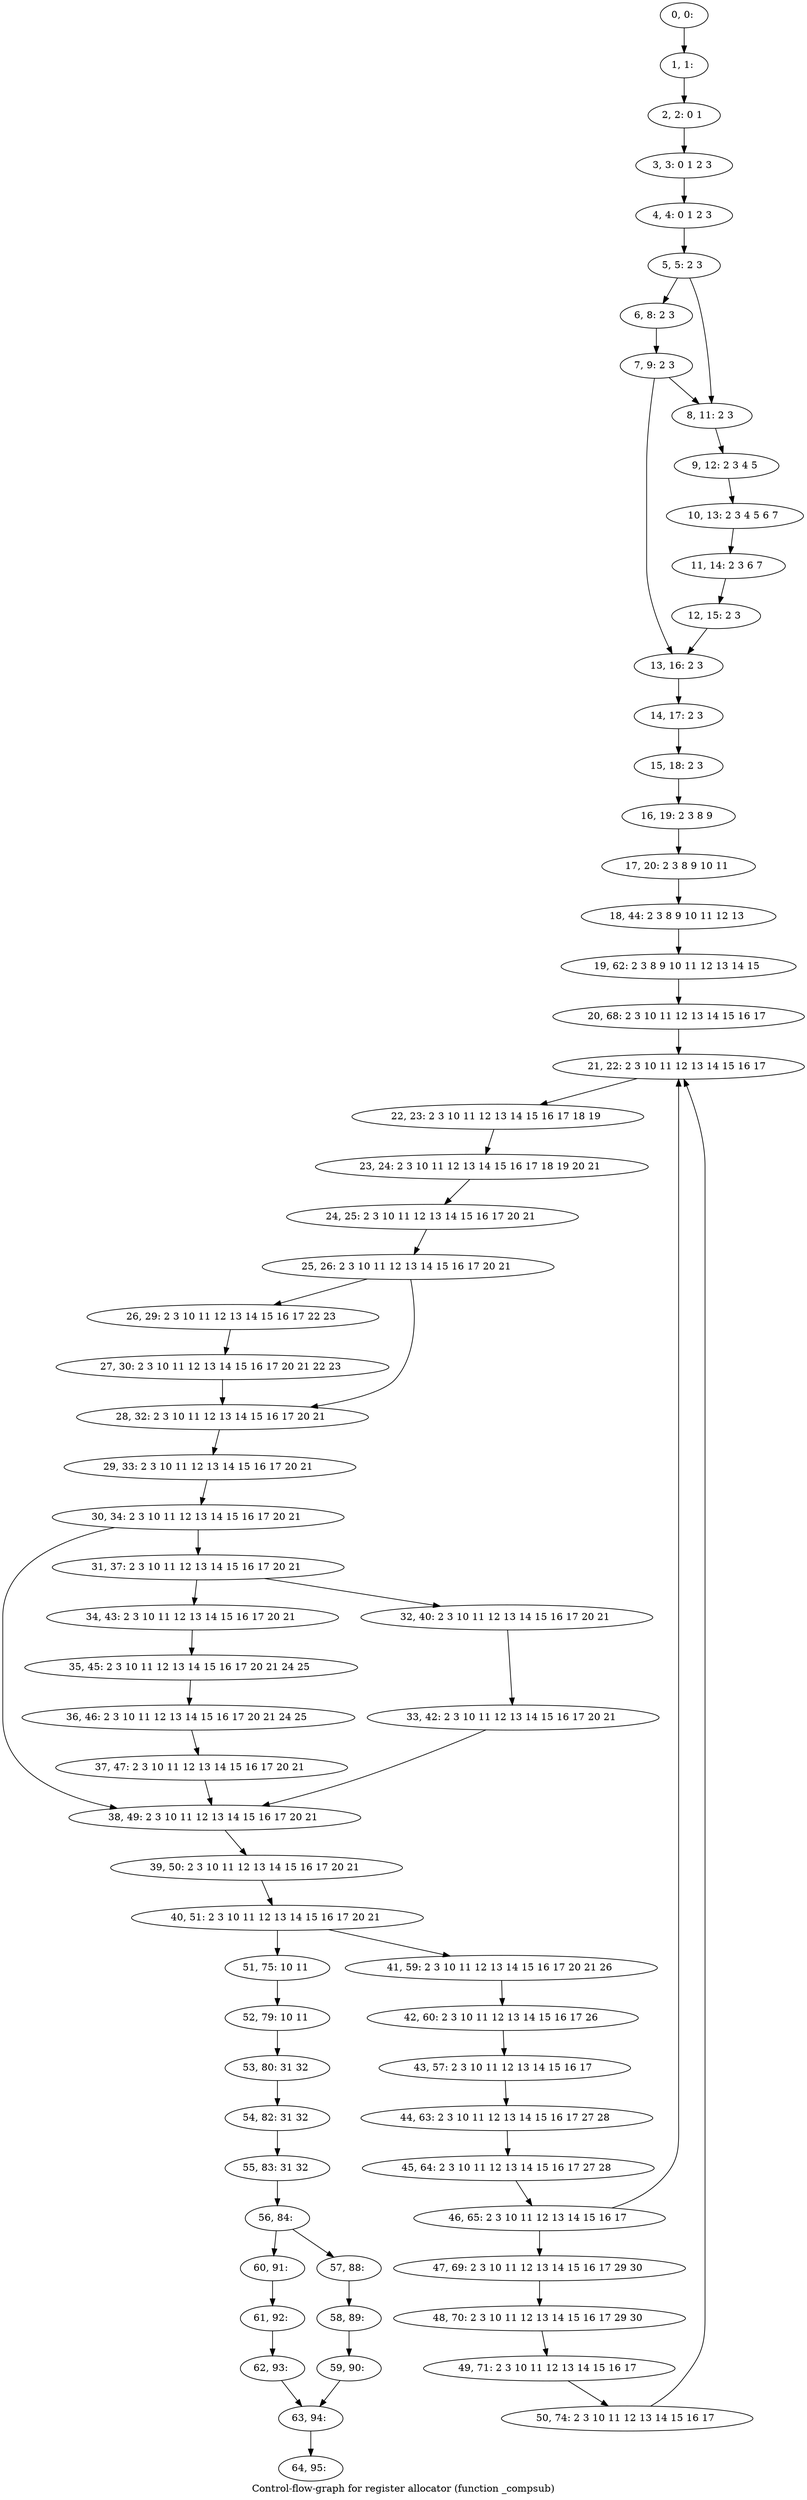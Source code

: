 digraph G {
graph [label="Control-flow-graph for register allocator (function _compsub)"]
0[label="0, 0: "];
1[label="1, 1: "];
2[label="2, 2: 0 1 "];
3[label="3, 3: 0 1 2 3 "];
4[label="4, 4: 0 1 2 3 "];
5[label="5, 5: 2 3 "];
6[label="6, 8: 2 3 "];
7[label="7, 9: 2 3 "];
8[label="8, 11: 2 3 "];
9[label="9, 12: 2 3 4 5 "];
10[label="10, 13: 2 3 4 5 6 7 "];
11[label="11, 14: 2 3 6 7 "];
12[label="12, 15: 2 3 "];
13[label="13, 16: 2 3 "];
14[label="14, 17: 2 3 "];
15[label="15, 18: 2 3 "];
16[label="16, 19: 2 3 8 9 "];
17[label="17, 20: 2 3 8 9 10 11 "];
18[label="18, 44: 2 3 8 9 10 11 12 13 "];
19[label="19, 62: 2 3 8 9 10 11 12 13 14 15 "];
20[label="20, 68: 2 3 10 11 12 13 14 15 16 17 "];
21[label="21, 22: 2 3 10 11 12 13 14 15 16 17 "];
22[label="22, 23: 2 3 10 11 12 13 14 15 16 17 18 19 "];
23[label="23, 24: 2 3 10 11 12 13 14 15 16 17 18 19 20 21 "];
24[label="24, 25: 2 3 10 11 12 13 14 15 16 17 20 21 "];
25[label="25, 26: 2 3 10 11 12 13 14 15 16 17 20 21 "];
26[label="26, 29: 2 3 10 11 12 13 14 15 16 17 22 23 "];
27[label="27, 30: 2 3 10 11 12 13 14 15 16 17 20 21 22 23 "];
28[label="28, 32: 2 3 10 11 12 13 14 15 16 17 20 21 "];
29[label="29, 33: 2 3 10 11 12 13 14 15 16 17 20 21 "];
30[label="30, 34: 2 3 10 11 12 13 14 15 16 17 20 21 "];
31[label="31, 37: 2 3 10 11 12 13 14 15 16 17 20 21 "];
32[label="32, 40: 2 3 10 11 12 13 14 15 16 17 20 21 "];
33[label="33, 42: 2 3 10 11 12 13 14 15 16 17 20 21 "];
34[label="34, 43: 2 3 10 11 12 13 14 15 16 17 20 21 "];
35[label="35, 45: 2 3 10 11 12 13 14 15 16 17 20 21 24 25 "];
36[label="36, 46: 2 3 10 11 12 13 14 15 16 17 20 21 24 25 "];
37[label="37, 47: 2 3 10 11 12 13 14 15 16 17 20 21 "];
38[label="38, 49: 2 3 10 11 12 13 14 15 16 17 20 21 "];
39[label="39, 50: 2 3 10 11 12 13 14 15 16 17 20 21 "];
40[label="40, 51: 2 3 10 11 12 13 14 15 16 17 20 21 "];
41[label="41, 59: 2 3 10 11 12 13 14 15 16 17 20 21 26 "];
42[label="42, 60: 2 3 10 11 12 13 14 15 16 17 26 "];
43[label="43, 57: 2 3 10 11 12 13 14 15 16 17 "];
44[label="44, 63: 2 3 10 11 12 13 14 15 16 17 27 28 "];
45[label="45, 64: 2 3 10 11 12 13 14 15 16 17 27 28 "];
46[label="46, 65: 2 3 10 11 12 13 14 15 16 17 "];
47[label="47, 69: 2 3 10 11 12 13 14 15 16 17 29 30 "];
48[label="48, 70: 2 3 10 11 12 13 14 15 16 17 29 30 "];
49[label="49, 71: 2 3 10 11 12 13 14 15 16 17 "];
50[label="50, 74: 2 3 10 11 12 13 14 15 16 17 "];
51[label="51, 75: 10 11 "];
52[label="52, 79: 10 11 "];
53[label="53, 80: 31 32 "];
54[label="54, 82: 31 32 "];
55[label="55, 83: 31 32 "];
56[label="56, 84: "];
57[label="57, 88: "];
58[label="58, 89: "];
59[label="59, 90: "];
60[label="60, 91: "];
61[label="61, 92: "];
62[label="62, 93: "];
63[label="63, 94: "];
64[label="64, 95: "];
0->1 ;
1->2 ;
2->3 ;
3->4 ;
4->5 ;
5->6 ;
5->8 ;
6->7 ;
7->8 ;
7->13 ;
8->9 ;
9->10 ;
10->11 ;
11->12 ;
12->13 ;
13->14 ;
14->15 ;
15->16 ;
16->17 ;
17->18 ;
18->19 ;
19->20 ;
20->21 ;
21->22 ;
22->23 ;
23->24 ;
24->25 ;
25->26 ;
25->28 ;
26->27 ;
27->28 ;
28->29 ;
29->30 ;
30->31 ;
30->38 ;
31->32 ;
31->34 ;
32->33 ;
33->38 ;
34->35 ;
35->36 ;
36->37 ;
37->38 ;
38->39 ;
39->40 ;
40->41 ;
40->51 ;
41->42 ;
42->43 ;
43->44 ;
44->45 ;
45->46 ;
46->47 ;
46->21 ;
47->48 ;
48->49 ;
49->50 ;
50->21 ;
51->52 ;
52->53 ;
53->54 ;
54->55 ;
55->56 ;
56->57 ;
56->60 ;
57->58 ;
58->59 ;
59->63 ;
60->61 ;
61->62 ;
62->63 ;
63->64 ;
}
